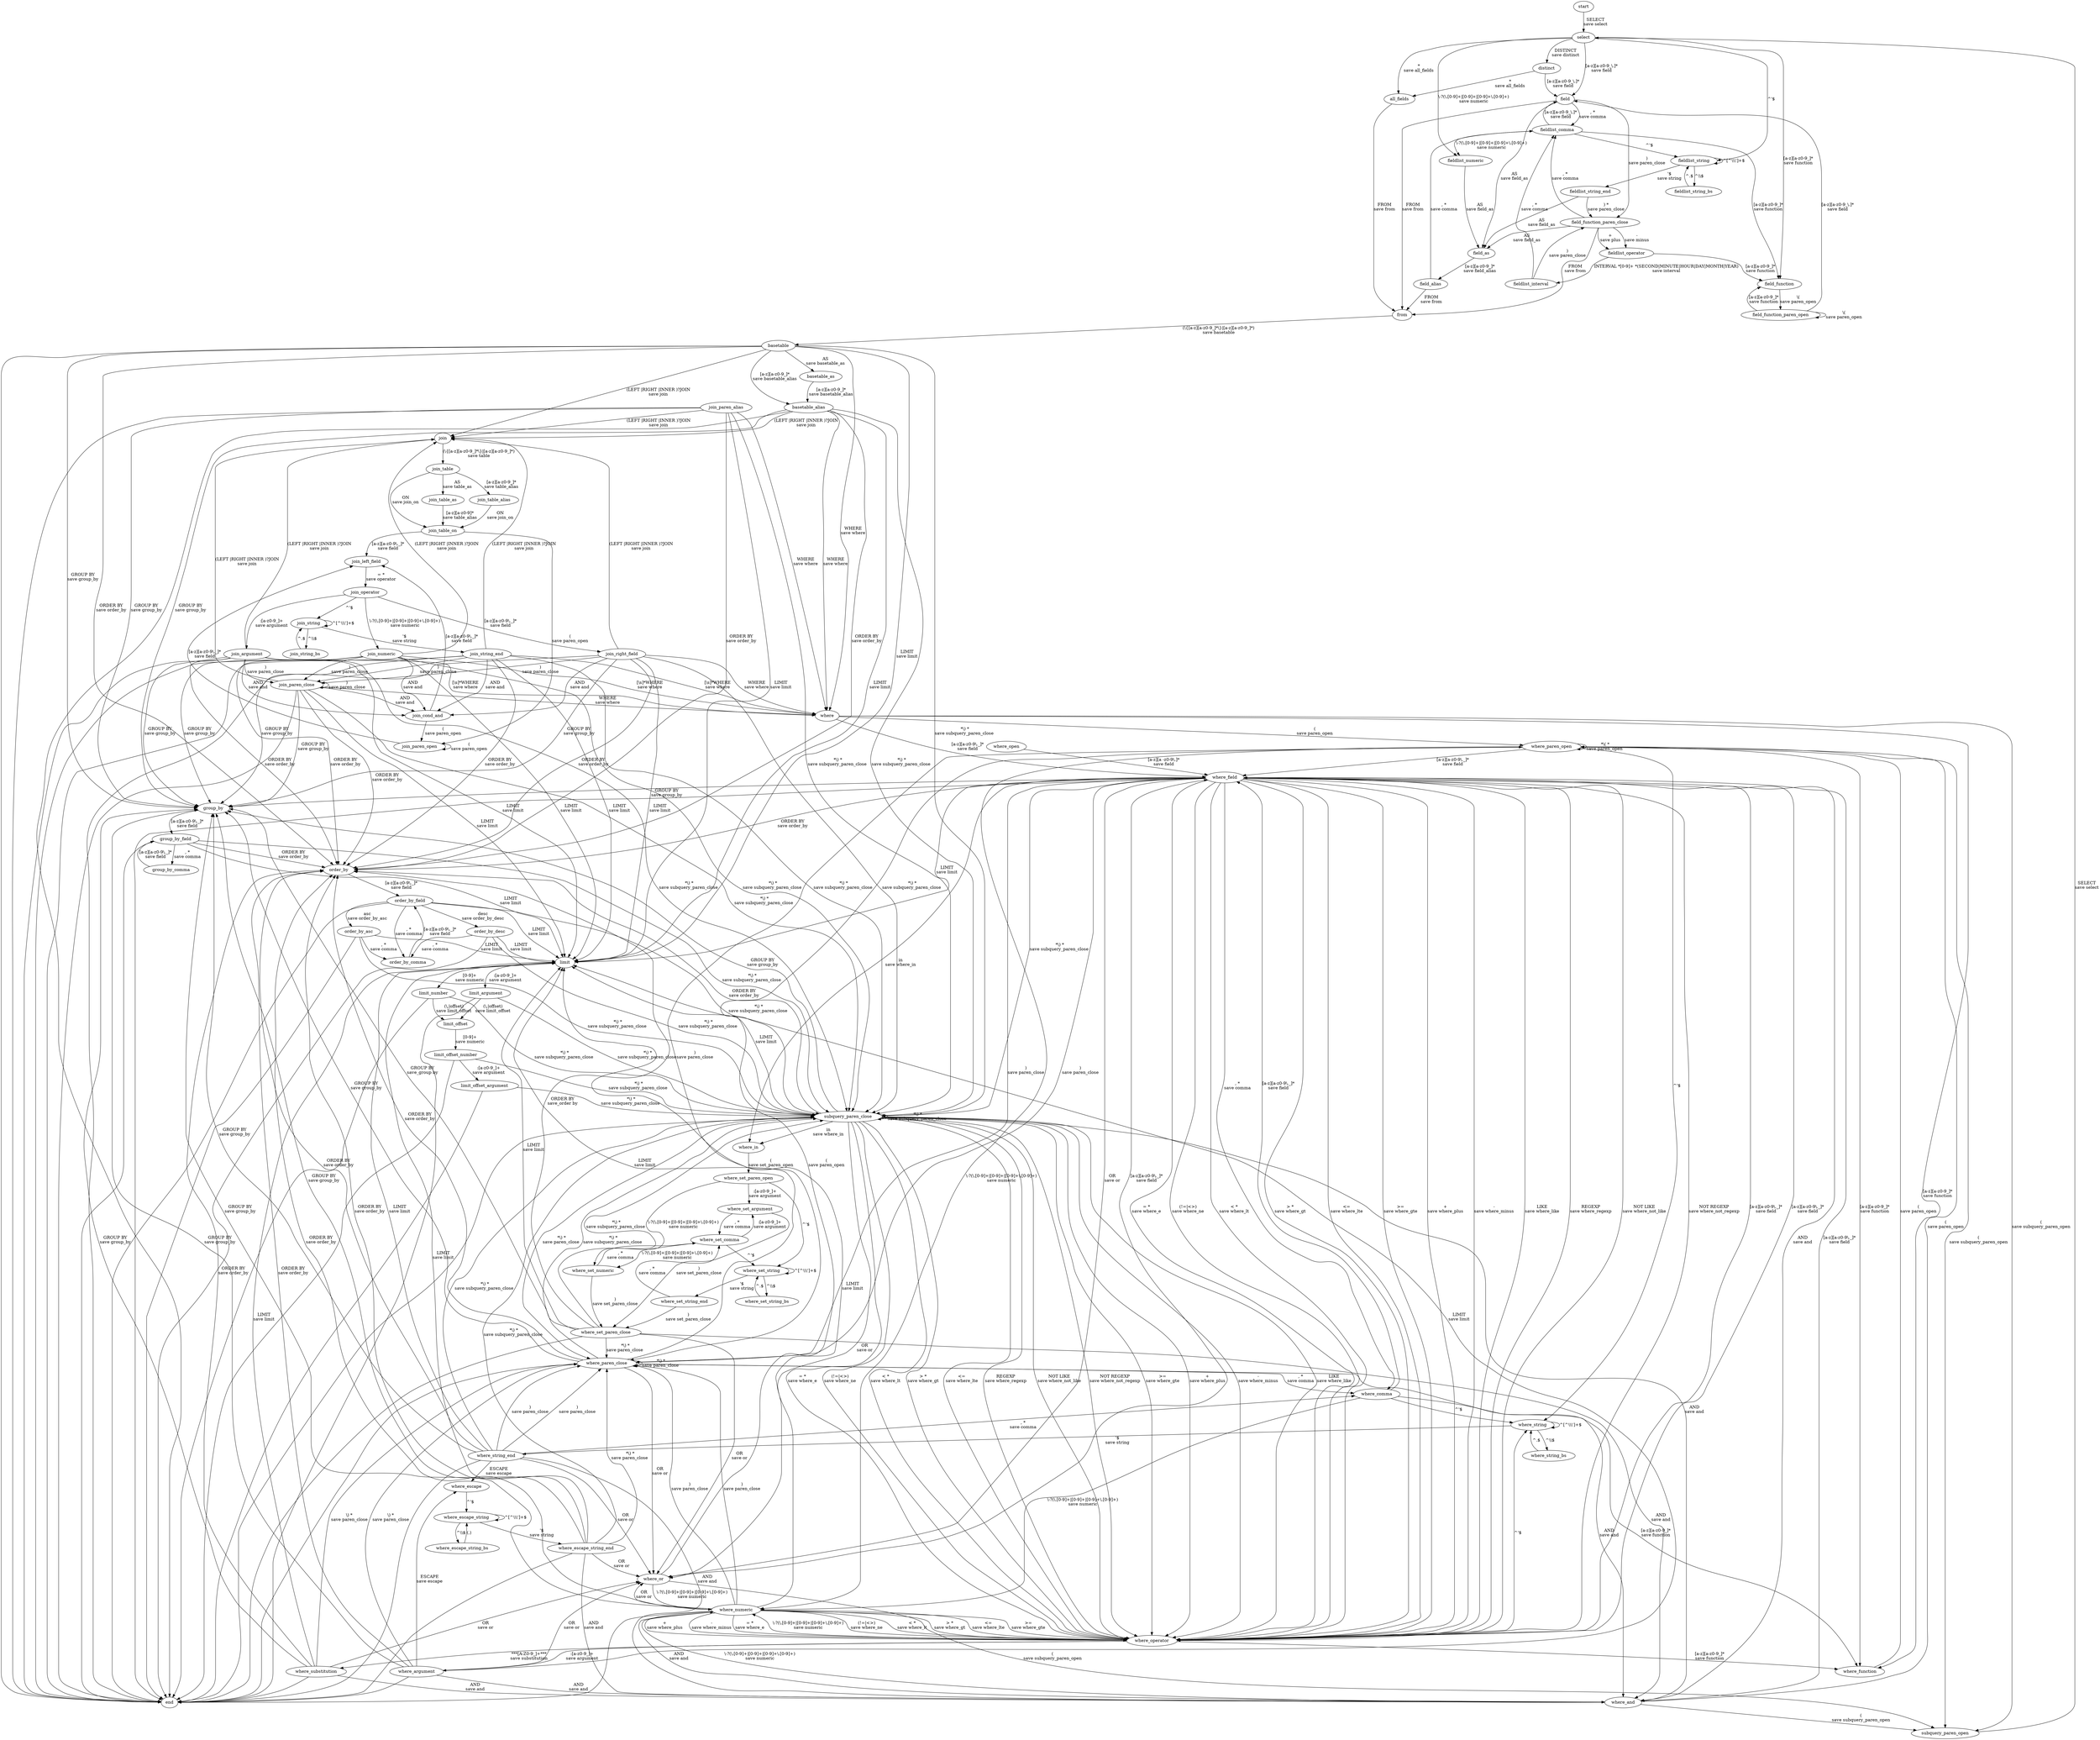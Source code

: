digraph {
  start -> select [ label="SELECT\nsave select" ]

  select -> all_fields [ label="*\nsave all_fields" ]
  select -> field [ label="[a-z][a-z0-9_\\.]*\nsave field" ]
  select -> field_function [ label="[a-z][a-z0-9_]*\nsave function" ]
  select -> distinct [ label="DISTINCT\nsave distinct" ]
  distinct -> field [ label="[a-z][a-z0-9_\\.]*\nsave field" ]
  distinct -> all_fields [ label="*\nsave all_fields" ]
  field -> fieldlist_comma [ label=", *\nsave comma" ]
  field -> field_as [ label="AS\nsave field_as" ]
  field -> from [ label="FROM\nsave from" ]
  field_as -> field_alias [ label="[a-z][a-z0-9_]*\nsave field_alias" ]
  field_alias -> from [ label="FROM\nsave from" ]
  field_alias -> fieldlist_comma [ label=", *\nsave comma" ]
  fieldlist_comma -> field [ label="[a-z][a-z0-9_\\.]*\nsave field" ]
  fieldlist_comma -> field_function [ label="[a-z][a-z0-9_]*\nsave function" ]
  all_fields -> from [ label="FROM\nsave from" ]
  field_function -> field_function_paren_open [ label="\\(\nsave paren_open" ]
  field_function_paren_open -> field [ label="[a-z][a-z0-9_\\.]*\nsave field" ]
  field_function_paren_open -> field_function_paren_open [ label="\\(\nsave paren_open" ]
  field_function_paren_open -> field_function [ label="[a-z][a-z0-9_]*\nsave function" ]
  field -> field_function_paren_close [ label=")\nsave paren_close" ]
  field_function_paren_close -> from [ label="FROM\nsave from" ]
  field_function_paren_close -> fieldlist_comma [ label=", *\nsave comma" ]
  field_function_paren_close -> fieldlist_operator [ label="\+\nsave plus" ]
  field_function_paren_close -> fieldlist_operator [ label="\-\nsave minus" ]
  field_function_paren_close -> field_as [ label="AS\nsave field_as" ]
  fieldlist_operator -> field_function [ label="[a-z][a-z0-9_]*\nsave function" ]
  fieldlist_operator -> fieldlist_interval [ label="INTERVAL *[0-9]+ *(SECOND|MINUTE|HOUR|DAY|MONTH|YEAR)\nsave interval" ]
  fieldlist_interval -> field_function_paren_close [ label=")\nsave paren_close" ]
  fieldlist_interval -> fieldlist_comma [ label=", *\nsave comma" ]
  
  select -> fieldlist_string [ label="^'$" ]
  fieldlist_comma -> fieldlist_string [ label="^'$" ]
  fieldlist_string -> fieldlist_string_end [ label="'$\nsave string" ]
  fieldlist_string -> fieldlist_string [ label="^[^\\\\\\\']+$" ]
  fieldlist_string -> fieldlist_string_bs [ label="^\\\\$" ]
  fieldlist_string_bs -> fieldlist_string [ label="^.$" ]
  fieldlist_string_end -> field_as [ label="AS\nsave field_as" ]
  fieldlist_string_end -> field_function_paren_close [ label="\) *\nsave paren_close" ]
  
  select -> fieldlist_numeric [ label="\\-?(\\.[0-9]+|[0-9]+|[0-9]+\\.[0-9]+)\nsave numeric" ]
  fieldlist_comma -> fieldlist_numeric [ label="\\-?(\\.[0-9]+|[0-9]+|[0-9]+\\.[0-9]+)\nsave numeric" ]
  fieldlist_numeric -> field_as [ label="AS\nsave field_as" ]

  from -> basetable [ label="(\\{[a-z][a-z0-9_]*\\}|[a-z][a-z0-9_]*)\nsave basetable" ]
  basetable -> basetable_as [ label="AS\nsave basetable_as" ]
  basetable -> basetable_alias [ label="[a-z][a-z0-9_]*\nsave basetable_alias" ]
  basetable -> end
  basetable -> join [ label="(LEFT |RIGHT |INNER )?JOIN\nsave join" ]
  basetable -> where [ label="WHERE\nsave where" ]
  basetable -> group_by [ label="GROUP BY\nsave group_by" ]
  basetable -> order_by [ label="ORDER BY\nsave order_by" ]
  basetable -> limit [ label="LIMIT\nsave limit" ]
  basetable -> subquery_paren_close [ label=" *\\) *\nsave subquery_paren_close" ]
  basetable_as -> basetable_alias [ label="[a-z][a-z0-9_]*\nsave basetable_alias" ]
  basetable_alias -> join [ label="(LEFT |RIGHT |INNER )?JOIN\nsave join" ]
  basetable_alias -> where [ label="WHERE\nsave where" ]
  basetable_alias -> group_by [ label="GROUP BY\nsave group_by" ]
  basetable_alias -> order_by [ label="ORDER BY\nsave order_by" ]
  basetable_alias -> limit [ label="LIMIT\nsave limit" ]
  basetable_alias -> end
  basetable_alias -> subquery_paren_close [ label=" *\\) *\nsave subquery_paren_close" ]

  join -> join_table [ label="(\\{[a-z][a-z0-9_]*\\}|[a-z][a-z0-9_]*)\nsave table" ]
  join_table -> join_table_as [ label="AS\nsave table_as" ]
  join_table -> join_table_on [ label="ON\nsave join_on" ]
  join_table -> join_table_alias [ label="[a-z][a-z0-9_]*\nsave table_alias" ]
  join_table_alias -> join_table_on [ label="ON\nsave join_on" ]
  join_table_as -> join_table_on [ label="[a-z][a-z0-9]*\nsave table_alias" ]
  join_table_on -> join_left_field [ label="[a-z][a-z0-9\\._]*\nsave field" ]
  join_table_on -> join_paren_open [ label="(\nsave paren_open" ]
  join_left_field -> join_operator [ label="= *\nsave operator" ]
  join_operator -> join_right_field [ label="[a-z][a-z0-9\\._]*\nsave field" ]

  join_operator -> join_string [ label="^'$" ]
  join_string -> join_string_end [ label="'$\nsave string" ]
  join_string -> join_string [ label="^[^\\\\\\\']+$" ]
  join_string -> join_string_bs [ label="^\\\\$" ]
  join_string_bs -> join_string [ label="^.$" ]
  join_string_end -> join_cond_and [ label="AND\nsave and" ]
  join_string_end -> join_paren_close [ label=")\nsave paren_close" ]
  join_string_end -> join [ label="(LEFT |RIGHT |INNER )?JOIN\nsave join" ]
  join_string_end -> where [ label="[\\s]*WHERE\nsave where" ]
  join_string_end -> group_by [ label="GROUP BY\nsave group_by" ]
  join_string_end -> order_by [ label="ORDER BY\nsave order_by" ]
  join_string_end -> limit [ label="LIMIT\nsave limit" ]
  join_string_end -> end
  join_string_end -> subquery_paren_close [ label=" *\\) *\nsave subquery_paren_close" ]

  join_operator -> join_numeric [ label="\\-?(\\.[0-9]+|[0-9]+|[0-9]+\\.[0-9]+)\nsave numeric" ]
  join_numeric -> join_cond_and [ label="AND\nsave and" ]
  join_numeric -> join_paren_close [ label=")\nsave paren_close" ]
  join_numeric -> join [ label="(LEFT |RIGHT |INNER )?JOIN\nsave join" ]
  join_numeric -> where [ label="[\\s]*WHERE\nsave where" ]
  join_numeric -> group_by [ label="GROUP BY\nsave group_by" ]
  join_numeric -> order_by [ label="ORDER BY\nsave order_by" ]
  join_numeric -> limit [ label="LIMIT\nsave limit" ]
  join_numeric -> end
  join_numeric -> subquery_paren_close [ label=" *\\) *\nsave subquery_paren_close" ]

  join_operator -> join_argument [ label="\:[a-z0-9_]+\nsave argument" ]
  join_argument -> join_cond_and [ label="AND\nsave and" ]
  join_argument -> join_paren_close [ label=")\nsave paren_close" ]
  join_argument -> join [ label="(LEFT |RIGHT |INNER )?JOIN\nsave join" ]
  join_argument -> where [ label="[\\s]*WHERE\nsave where" ]
  join_argument -> group_by [ label="GROUP BY\nsave group_by" ]
  join_argument -> order_by [ label="ORDER BY\nsave order_by" ]
  join_argument -> limit [ label="LIMIT\nsave limit" ]
  join_argument -> end
  join_argument -> subquery_paren_close [ label=" *\\) *\nsave subquery_paren_close" ]

  join_right_field -> join [ label="(LEFT |RIGHT |INNER )?JOIN\nsave join" ]
  join_right_field -> where [ label="WHERE\nsave where" ]
  join_right_field -> group_by [ label="GROUP BY\nsave group_by" ]
  join_right_field -> order_by [ label="ORDER BY\nsave order_by" ]
  join_right_field -> limit [ label="LIMIT\nsave limit" ]
  join_right_field -> end
  join_right_field -> subquery_paren_close [ label=" *\\) *\nsave subquery_paren_close" ]
  join_right_field -> join_cond_and [ label="AND\nsave and" ]
  join_right_field -> join_paren_close [ label=")\nsave paren_close" ]
  join_cond_and -> join_left_field [ label="[a-z][a-z0-9\\._]*\nsave field" ]
  join_cond_and -> join_paren_open [ label="(\nsave paren_open" ]
  join_paren_open -> join_paren_open [ label="(\nsave paren_open" ]
  join_paren_open -> join_left_field [ label="[a-z][a-z0-9\\._]*\nsave field" ]
  join_paren_close -> join_paren_close [ label=")\nsave paren_close" ]
  join_paren_close -> join_cond_and [ label="AND\nsave and" ]
  join_paren_close -> join [ label="(LEFT |RIGHT |INNER )?JOIN\nsave join" ]
  join_paren_close -> where [ label="WHERE\nsave where" ]
  join_paren_close -> group_by [ label="GROUP BY\nsave group_by" ]
  join_paren_close -> order_by [ label="ORDER BY\nsave order_by" ]
  join_paren_close -> limit [ label="LIMIT\nsave limit" ]
  join_paren_close -> end
  join_paren_close -> subquery_paren_close [ label=" *\\) *\nsave subquery_paren_close" ]
  join_paren_alias -> join [ label="(LEFT |RIGHT |INNER )?JOIN\nsave join" ]
  join_paren_alias -> where [ label="WHERE\nsave where" ]
  join_paren_alias -> group_by [ label="GROUP BY\nsave group_by" ]
  join_paren_alias -> order_by [ label="ORDER BY\nsave order_by" ]
  join_paren_alias -> limit [ label="LIMIT\nsave limit" ]
  join_paren_alias -> end
  join_paren_alias -> subquery_paren_close [ label=" *\\) *\nsave subquery_paren_close" ]

  where -> subquery_paren_open [ label="(\nsave subquery_paren_open" ]
  where -> where_paren_open [ label="(\nsave paren_open" ]
  where_paren_open -> where_paren_open [ label=" *\\( *\nsave paren_open" ]
  where_paren_open -> subquery_paren_open [ label="(\nsave subquery_paren_open" ]
  where_paren_open -> where_field [ label="[a-z][a-z0-9\\._]*\nsave field" ]

  where -> where_field [ label="[a-z][a-z0-9\\._]*\nsave field" ]
  where_operator -> where_field [ label="[a-z][a-z0-9\\._]*\nsave field" ]
  where_field -> where_operator [ label="= *\nsave where_e" ]
  where_field -> where_operator [ label="(\!=|<>)\nsave where_ne" ]
  where_field -> where_operator [ label="< *\nsave where_lt" ]
  where_field -> where_operator [ label="> *\nsave where_gt" ]
  where_field -> where_operator [ label="<=\nsave where_lte" ]
  where_field -> where_operator [ label=">=\nsave where_gte" ]
  where_field -> where_operator [ label="\+\nsave where_plus" ]
  where_field -> where_operator [ label="\-\nsave where_minus" ]
  where_field -> where_operator [ label="LIKE\nsave where_like" ]
  where_field -> where_operator [ label="REGEXP\nsave where_regexp" ]
  where_field -> where_operator [ label="NOT LIKE\nsave where_not_like" ]
  where_field -> where_operator [ label="NOT REGEXP\nsave where_not_regexp" ]
  
  where_field -> where_in [ label="in\nsave where_in" ]
  where_field -> where_and [ label="AND\nsave and" ]
  where_field -> where_or [ label="OR\nsave or" ]
  where_field -> where_paren_close [ label=")\nsave paren_close" ]
  where_field -> group_by [ label="GROUP BY\nsave group_by" ]
  where_field -> order_by [ label="ORDER BY\nsave order_by" ]
  where_field -> limit [ label="LIMIT\nsave limit" ]
  where_field -> where_paren_close [ label=")\nsave paren_close" ]
  where_field -> where_comma [ label=", *\nsave comma" ]
  where_field -> end
  where_field -> subquery_paren_close [ label=" *\\) *\nsave subquery_paren_close" ]

  where_operator -> where_string [ label="^'$" ]
  where_paren_open -> where_string [ label="^'$" ]
  where_string -> where_string_end [ label="'$\nsave string" ]
  where_string -> where_string [ label="^[^\\\\\\\']+$" ]
  where_string -> where_string_bs [ label="^\\\\$" ]
  where_string_bs -> where_string [ label="^.$" ]
  where_string_end -> where_and [ label="AND\nsave and" ]
  where_string_end -> where_or [ label="OR\nsave or" ]
  where_string_end -> where_paren_close [ label=")\nsave paren_close" ]
  where_string_end -> group_by [ label="GROUP BY\nsave group_by" ]
  where_string_end -> order_by [ label="ORDER BY\nsave order_by" ]
  where_string_end -> limit [ label="LIMIT\nsave limit" ]
  where_string_end -> where_paren_close [ label=")\nsave paren_close" ]
  where_string_end -> where_comma [ label=", *\nsave comma" ]
  where_string_end -> end
  where_string_end -> subquery_paren_close [ label=" *\\) *\nsave subquery_paren_close" ]
  where_string_end -> where_escape [ label="ESCAPE\nsave escape" ]

  where_and -> where_field [ label="[a-z][a-z0-9\\._]*\nsave field" ]
  where_and -> where_paren_open [ label="(\nsave paren_open" ]
  where_and -> subquery_paren_open [ label="(\nsave subquery_paren_open" ]
  where_and -> where_numeric [ label="\\-?(\\.[0-9]+|[0-9]+|[0-9]+\\.[0-9]+)\nsave numeric" ]
  where_or -> where_field [ label="[a-z][a-z0-9\\._]*\nsave field" ]
  where_or -> where_paren_open [ label="(\nsave paren_open" ]
  where_or -> subquery_paren_open [ label="(\nsave subquery_paren_open" ]
  where_or -> where_numeric [ label="\\-?(\\.[0-9]+|[0-9]+|[0-9]+\\.[0-9]+)\nsave numeric" ]
  
  where -> where_function [ label="[a-z][a-z0-9_]*\nsave function" ]
  where_operator -> where_function [ label="[a-z][a-z0-9_]*\nsave function" ]
  where_operator -> where_field [ label="[a-z][a-z0-9\\._]*\nsave field" ]
  where_function -> where_paren_open [ label="(\nsave paren_open" ]
  where_paren_open -> where_function [ label="[a-z][a-z0-9_]*\nsave function" ]
  where_paren_close -> where_comma [ label=", *\nsave comma" ]

  where_comma -> where_numeric [ label="\\-?(\\.[0-9]+|[0-9]+|[0-9]+\\.[0-9]+)\nsave numeric" ]
  where_comma -> where_string [ label="^'$" ]
  where_comma -> where_field [ label="[a-z][a-z0-9\\._]*\nsave field" ]
  where_comma -> where_function [ label="[a-z][a-z0-9_]*\nsave function" ]

  where_paren_open -> where_paren_close [ label=")\nsave paren_close" ]
  where_open -> where_field [ label="[a-z][a -z0-9\\.]*\nsave field" ]

  where_operator -> where_numeric [ label="\\-?(\\.[0-9]+|[0-9]+|[0-9]+\\.[0-9]+)\nsave numeric" ]
  where_paren_open -> where_numeric [ label="\\-?(\\.[0-9]+|[0-9]+|[0-9]+\\.[0-9]+)\nsave numeric" ]
  where_numeric -> where_and [ label="AND\nsave and" ]
  where_numeric -> where_or [ label="OR\nsave or" ]
  where_numeric -> where_paren_close [ label=")\nsave paren_close" ]
  where_numeric -> group_by [ label="GROUP BY\nsave group_by" ]
  where_numeric -> order_by [ label="ORDER BY\nsave order_by" ]
  where_numeric -> limit [ label="LIMIT\nsave limit" ]
  where_numeric -> where_paren_close [ label=")\nsave paren_close" ]
  where_numeric -> where_operator [ label="= *\nsave where_e" ]
  where_numeric -> where_operator [ label="(\!=|<>)\nsave where_ne" ]
  where_numeric -> where_operator [ label="< *\nsave where_lt" ]
  where_numeric -> where_operator [ label="> *\nsave where_gt" ]
  where_numeric -> where_operator [ label="<=\nsave where_lte" ]
  where_numeric -> where_operator [ label=">=\nsave where_gte" ]
  where_numeric -> where_operator [ label="\+\nsave where_plus" ]
  where_numeric -> where_operator [ label="\-\nsave where_minus" ]
  where_numeric -> end

  where_operator -> where_argument [ label="\:[a-z0-9_]+\nsave argument" ]
  where_argument -> where_escape [ label="ESCAPE\nsave escape" ]
  where_argument -> where_and [ label="AND\nsave and" ]
  where_argument -> where_or [ label="OR\nsave or" ]
  where_argument -> where_paren_close [ label="\\) *\nsave paren_close" ]
  where_argument -> group_by [ label="GROUP BY\nsave group_by" ]
  where_argument -> order_by [ label="ORDER BY\nsave order_by" ]
  where_argument -> limit [ label="LIMIT\nsave limit" ]
  where_argument -> end
  
  where_operator -> where_substitution [ label="\*\*\*[A-Z0-9_]+\*\*\*\nsave substitution" ]
  where_substitution -> where_and [ label="AND\nsave and" ]
  where_substitution -> where_or [ label="OR\nsave or" ]
  where_substitution -> where_paren_close [ label="\\) *\nsave paren_close" ]
  where_substitution -> group_by [ label="GROUP BY\nsave group_by" ]
  where_substitution -> order_by [ label="ORDER BY\nsave order_by" ]
  where_substitution -> limit [ label="LIMIT\nsave limit" ]
  where_substitution -> end

  where_escape -> where_escape_string [ label="^'$" ]
  where_escape_string -> where_escape_string_end [ label="'$\nsave string" ]
  where_escape_string -> where_escape_string [ label="^[^\\\\\\\']+$" ]
  where_escape_string -> where_escape_string_bs [ label="^\\\\$" ]
  where_escape_string_bs -> where_escape_string [ label="(.)" ]
  where_escape_string_end -> where_and [ label="AND\nsave and" ]
  where_escape_string_end -> where_or [ label="OR\nsave or" ]
  where_escape_string_end -> where_paren_close [ label=" *\\) *\nsave paren_close" ]
  where_escape_string_end -> group_by [ label="GROUP BY\nsave group_by" ]
  where_escape_string_end -> order_by [ label="ORDER BY\nsave order_by" ]
  where_escape_string_end -> limit [ label="LIMIT\nsave limit" ]
  where_escape_string_end -> end
  where_escape_string_end -> subquery_paren_close [ label=" *\\) *\nsave subquery_paren_close" ]

  where_in -> where_set_paren_open [ label="(\nsave set_paren_open" ]
  where_set_paren_open -> where_set_argument [ label="\:[a-z0-9_]+\nsave argument" ]
  
  where_set_comma -> where_set_string [ label="^'$" ]
  where_set_paren_open -> where_set_string [ label="^'$" ]
  where_set_string -> where_set_string_end [ label="'$\nsave string" ]
  where_set_string -> where_set_string [ label="^[^\\\\\\\']+$" ]
  where_set_string -> where_set_string_bs [ label="^\\\\$" ]
  where_set_string_bs -> where_set_string [ label="^.$" ]
  where_set_string_end -> where_set_comma [ label=", *\nsave comma" ]
  where_set_string_end -> where_set_paren_close [ label=")\nsave set_paren_close" ]

  where_set_comma -> where_set_numeric [ label="\\-?(\\.[0-9]+|[0-9]+|[0-9]+\\.[0-9]+)\nsave numeric" ]
  where_set_paren_open -> where_set_numeric [ label="\\-?(\\.[0-9]+|[0-9]+|[0-9]+\\.[0-9]+)\nsave numeric" ]
  where_set_numeric -> where_set_comma [ label=", *\nsave comma" ]
  where_set_numeric -> where_set_paren_close [ label=")\nsave set_paren_close" ]

  where_set_comma -> where_set_argument [ label="\:[a-z0-9_]+\nsave argument" ]
  where_set_argument -> where_set_comma [ label=", *\nsave comma" ]
  where_set_argument -> where_set_paren_close [ label=")\nsave set_paren_close" ]

  where_set_paren_close -> where_and [ label="AND\nsave and" ]
  where_set_paren_close -> where_or [ label="OR\nsave or" ]
  where_set_paren_close -> where_paren_close [ label=" *\\) *\nsave paren_close" ]
  where_set_paren_close -> group_by [ label="GROUP BY\nsave_group by" ]
  where_set_paren_close -> order_by [ label="ORDER BY\nsave_order by" ]
  where_set_paren_close -> limit [ label="LIMIT\nsave limit" ]
  where_set_paren_close -> end
  where_set_paren_close -> subquery_paren_close [ label=" *\\) *\nsave subquery_paren_close" ]

  where_paren_close -> where_and [ label="AND\nsave and" ]
  where_paren_close -> where_or [ label="OR\nsave or" ]
  where_paren_close -> where_paren_close [ label=" *\\) *\nsave paren_close" ]
  where_paren_close -> group_by [ label="GROUP BY\nsave group_by" ]
  where_paren_close -> order_by [ label="ORDER BY\nsave order_by" ]
  where_paren_close -> limit [ label="LIMIT\nsave limit" ]
  where_paren_close -> end
  where_paren_close -> subquery_paren_close [ label=" *\\) *\nsave subquery_paren_close" ]

  group_by -> group_by_field [ label="[a-z][a-z0-9\\._]*\nsave field" ]
  group_by_field -> group_by_comma [ label=", *\nsave comma" ]
  group_by_field -> end
  group_by_field -> subquery_paren_close [ label=" *\\) *\nsave subquery_paren_close" ]
  group_by_field -> order_by [ label="ORDER BY\nsave order_by" ]
  group_by_field -> limit [ label="LIMIT\nsave limit" ]
  group_by_comma -> group_by_field [ label="[a-z][a-z0-9\\._]*\nsave field" ]

  order_by -> order_by_field [ label="[a-z][a-z0-9\\._]*\nsave field" ]
  order_by_field -> order_by_asc [ label="asc\nsave order_by_asc" ]
  order_by_field -> order_by_desc [ label="desc\nsave order_by_desc" ]
  order_by_field -> order_by_comma [ label=", *\nsave comma" ]
  order_by_field -> end
  order_by_field -> subquery_paren_close [ label=" *\\) *\nsave subquery_paren_close" ]
  order_by_field -> limit [ label="LIMIT\nsave limit" ]
  order_by_asc -> order_by_comma [ label=", *\nsave comma" ]
  order_by_asc -> end
  order_by_asc -> subquery_paren_close [ label=" *\\) *\nsave subquery_paren_close" ]
  order_by_asc -> limit [ label="LIMIT\nsave limit" ]
  order_by_desc -> order_by_comma [ label=", *\nsave comma" ]
  order_by_desc -> end
  order_by_desc -> subquery_paren_close [ label=" *\\) *\nsave subquery_paren_close" ]
  order_by_desc -> limit [ label="LIMIT\nsave limit" ]
  order_by_comma -> order_by_field [ label="[a-z][a-z0-9\\._]*\nsave field" ]

  limit -> limit_number [ label="[0-9]+\nsave numeric" ]
  limit -> limit_argument [ label="\:[a-z0-9_]+\nsave argument" ]
  limit_number -> end
  limit_number -> subquery_paren_close [ label=" *\\) *\nsave subquery_paren_close" ]
  limit_number -> limit_offset [ label="(\\,|offset)\nsave limit_offset" ]
  limit_argument -> end
  limit_argument -> subquery_paren_close [ label=" *\\) *\nsave subquery_paren_close" ]
  limit_argument -> limit_offset [ label="(\\,|offset)\nsave limit_offset" ]
  limit_offset -> limit_offset_number [ label="[0-9]+\nsave numeric" ]
  limit_offset_number -> limit_offset_argument [ label="\:[a-z0-9_]+\nsave argument" ]
  limit_offset_number -> end
  limit_offset_number -> subquery_paren_close [ label=" *\\) *\nsave subquery_paren_close" ]
  limit_offset_argument -> end
  limit_offset_argument -> subquery_paren_close [ label=" *\\) *\nsave subquery_paren_close" ]
  
  subquery_paren_open -> select [ label="SELECT\nsave select" ]
  subquery_paren_close -> where_and [ label="AND\nsave and" ]
  subquery_paren_close -> where_or [ label="OR\nsave or" ]
  subquery_paren_close -> where_paren_close [ label=" *\\) *\nsave paren_close" ]
  subquery_paren_close -> group_by [ label="GROUP BY\nsave group_by" ]
  subquery_paren_close -> order_by [ label="ORDER BY\nsave order_by" ]
  subquery_paren_close -> limit [ label="LIMIT\nsave limit" ]
  subquery_paren_close -> end
  subquery_paren_close -> subquery_paren_close [ label=" *\\) *\nsave subquery_paren_close" ]
  subquery_paren_close -> where_in [ label="in\nsave where_in" ]
  subquery_paren_close -> where_operator [ label="= *\nsave where_e" ]
  subquery_paren_close -> where_operator [ label="(\!=|<>)\nsave where_ne" ]
  subquery_paren_close -> where_operator [ label="< *\nsave where_lt" ]
  subquery_paren_close -> where_operator [ label="> *\nsave where_gt" ]
  subquery_paren_close -> where_operator [ label="<=\nsave where_lte" ]
  subquery_paren_close -> where_operator [ label=">=\nsave where_gte" ]
  subquery_paren_close -> where_operator [ label="\+\nsave where_plus" ]
  subquery_paren_close -> where_operator [ label="\-\nsave where_minus" ]
  subquery_paren_close -> where_operator [ label="LIKE\nsave where_like" ]
  subquery_paren_close -> where_operator [ label="REGEXP\nsave where_regexp" ]
  subquery_paren_close -> where_operator [ label="NOT LIKE\nsave where_not_like" ]
  subquery_paren_close -> where_operator [ label="NOT REGEXP\nsave where_not_regexp" ]
}